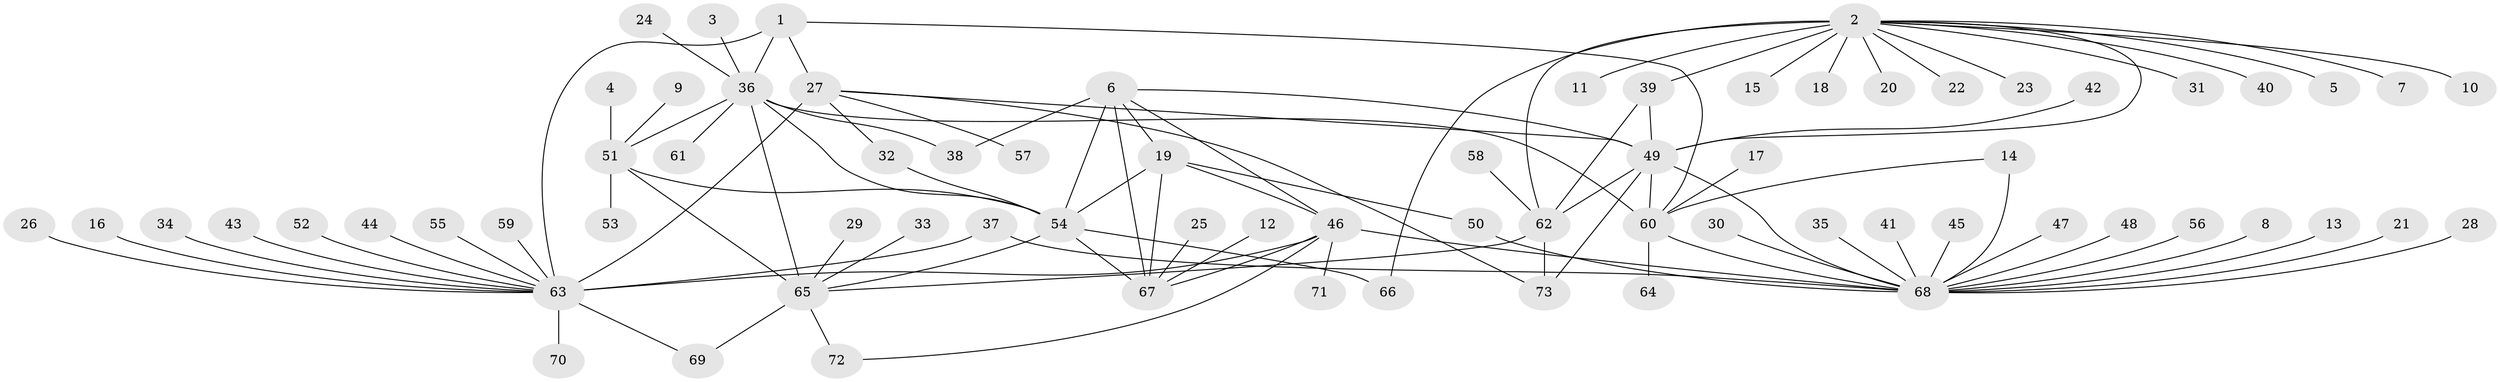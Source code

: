 // original degree distribution, {9: 0.03424657534246575, 8: 0.0684931506849315, 7: 0.03424657534246575, 10: 0.02054794520547945, 12: 0.02054794520547945, 11: 0.0273972602739726, 6: 0.00684931506849315, 15: 0.0136986301369863, 14: 0.00684931506849315, 13: 0.00684931506849315, 2: 0.1506849315068493, 1: 0.5684931506849316, 3: 0.0410958904109589}
// Generated by graph-tools (version 1.1) at 2025/02/03/09/25 03:02:49]
// undirected, 73 vertices, 101 edges
graph export_dot {
graph [start="1"]
  node [color=gray90,style=filled];
  1;
  2;
  3;
  4;
  5;
  6;
  7;
  8;
  9;
  10;
  11;
  12;
  13;
  14;
  15;
  16;
  17;
  18;
  19;
  20;
  21;
  22;
  23;
  24;
  25;
  26;
  27;
  28;
  29;
  30;
  31;
  32;
  33;
  34;
  35;
  36;
  37;
  38;
  39;
  40;
  41;
  42;
  43;
  44;
  45;
  46;
  47;
  48;
  49;
  50;
  51;
  52;
  53;
  54;
  55;
  56;
  57;
  58;
  59;
  60;
  61;
  62;
  63;
  64;
  65;
  66;
  67;
  68;
  69;
  70;
  71;
  72;
  73;
  1 -- 27 [weight=2.0];
  1 -- 36 [weight=1.0];
  1 -- 60 [weight=1.0];
  1 -- 63 [weight=4.0];
  2 -- 5 [weight=1.0];
  2 -- 7 [weight=1.0];
  2 -- 10 [weight=1.0];
  2 -- 11 [weight=1.0];
  2 -- 15 [weight=1.0];
  2 -- 18 [weight=1.0];
  2 -- 20 [weight=1.0];
  2 -- 22 [weight=1.0];
  2 -- 23 [weight=1.0];
  2 -- 31 [weight=1.0];
  2 -- 39 [weight=4.0];
  2 -- 40 [weight=1.0];
  2 -- 49 [weight=4.0];
  2 -- 62 [weight=4.0];
  2 -- 66 [weight=1.0];
  3 -- 36 [weight=1.0];
  4 -- 51 [weight=1.0];
  6 -- 19 [weight=2.0];
  6 -- 38 [weight=1.0];
  6 -- 46 [weight=2.0];
  6 -- 49 [weight=1.0];
  6 -- 54 [weight=1.0];
  6 -- 67 [weight=6.0];
  8 -- 68 [weight=1.0];
  9 -- 51 [weight=1.0];
  12 -- 67 [weight=1.0];
  13 -- 68 [weight=1.0];
  14 -- 60 [weight=1.0];
  14 -- 68 [weight=5.0];
  16 -- 63 [weight=1.0];
  17 -- 60 [weight=1.0];
  19 -- 46 [weight=1.0];
  19 -- 50 [weight=1.0];
  19 -- 54 [weight=1.0];
  19 -- 67 [weight=3.0];
  21 -- 68 [weight=1.0];
  24 -- 36 [weight=1.0];
  25 -- 67 [weight=1.0];
  26 -- 63 [weight=1.0];
  27 -- 32 [weight=1.0];
  27 -- 49 [weight=1.0];
  27 -- 57 [weight=1.0];
  27 -- 63 [weight=8.0];
  27 -- 73 [weight=1.0];
  28 -- 68 [weight=1.0];
  29 -- 65 [weight=1.0];
  30 -- 68 [weight=1.0];
  32 -- 54 [weight=1.0];
  33 -- 65 [weight=1.0];
  34 -- 63 [weight=1.0];
  35 -- 68 [weight=1.0];
  36 -- 38 [weight=1.0];
  36 -- 51 [weight=1.0];
  36 -- 54 [weight=1.0];
  36 -- 60 [weight=1.0];
  36 -- 61 [weight=1.0];
  36 -- 65 [weight=4.0];
  37 -- 63 [weight=1.0];
  37 -- 68 [weight=1.0];
  39 -- 49 [weight=1.0];
  39 -- 62 [weight=1.0];
  41 -- 68 [weight=1.0];
  42 -- 49 [weight=1.0];
  43 -- 63 [weight=1.0];
  44 -- 63 [weight=1.0];
  45 -- 68 [weight=1.0];
  46 -- 63 [weight=1.0];
  46 -- 67 [weight=3.0];
  46 -- 68 [weight=1.0];
  46 -- 71 [weight=1.0];
  46 -- 72 [weight=1.0];
  47 -- 68 [weight=1.0];
  48 -- 68 [weight=1.0];
  49 -- 60 [weight=1.0];
  49 -- 62 [weight=1.0];
  49 -- 68 [weight=2.0];
  49 -- 73 [weight=1.0];
  50 -- 68 [weight=1.0];
  51 -- 53 [weight=1.0];
  51 -- 54 [weight=1.0];
  51 -- 65 [weight=4.0];
  52 -- 63 [weight=1.0];
  54 -- 65 [weight=4.0];
  54 -- 66 [weight=1.0];
  54 -- 67 [weight=1.0];
  55 -- 63 [weight=1.0];
  56 -- 68 [weight=1.0];
  58 -- 62 [weight=1.0];
  59 -- 63 [weight=1.0];
  60 -- 64 [weight=1.0];
  60 -- 68 [weight=5.0];
  62 -- 65 [weight=1.0];
  62 -- 73 [weight=1.0];
  63 -- 69 [weight=1.0];
  63 -- 70 [weight=1.0];
  65 -- 69 [weight=1.0];
  65 -- 72 [weight=1.0];
}
